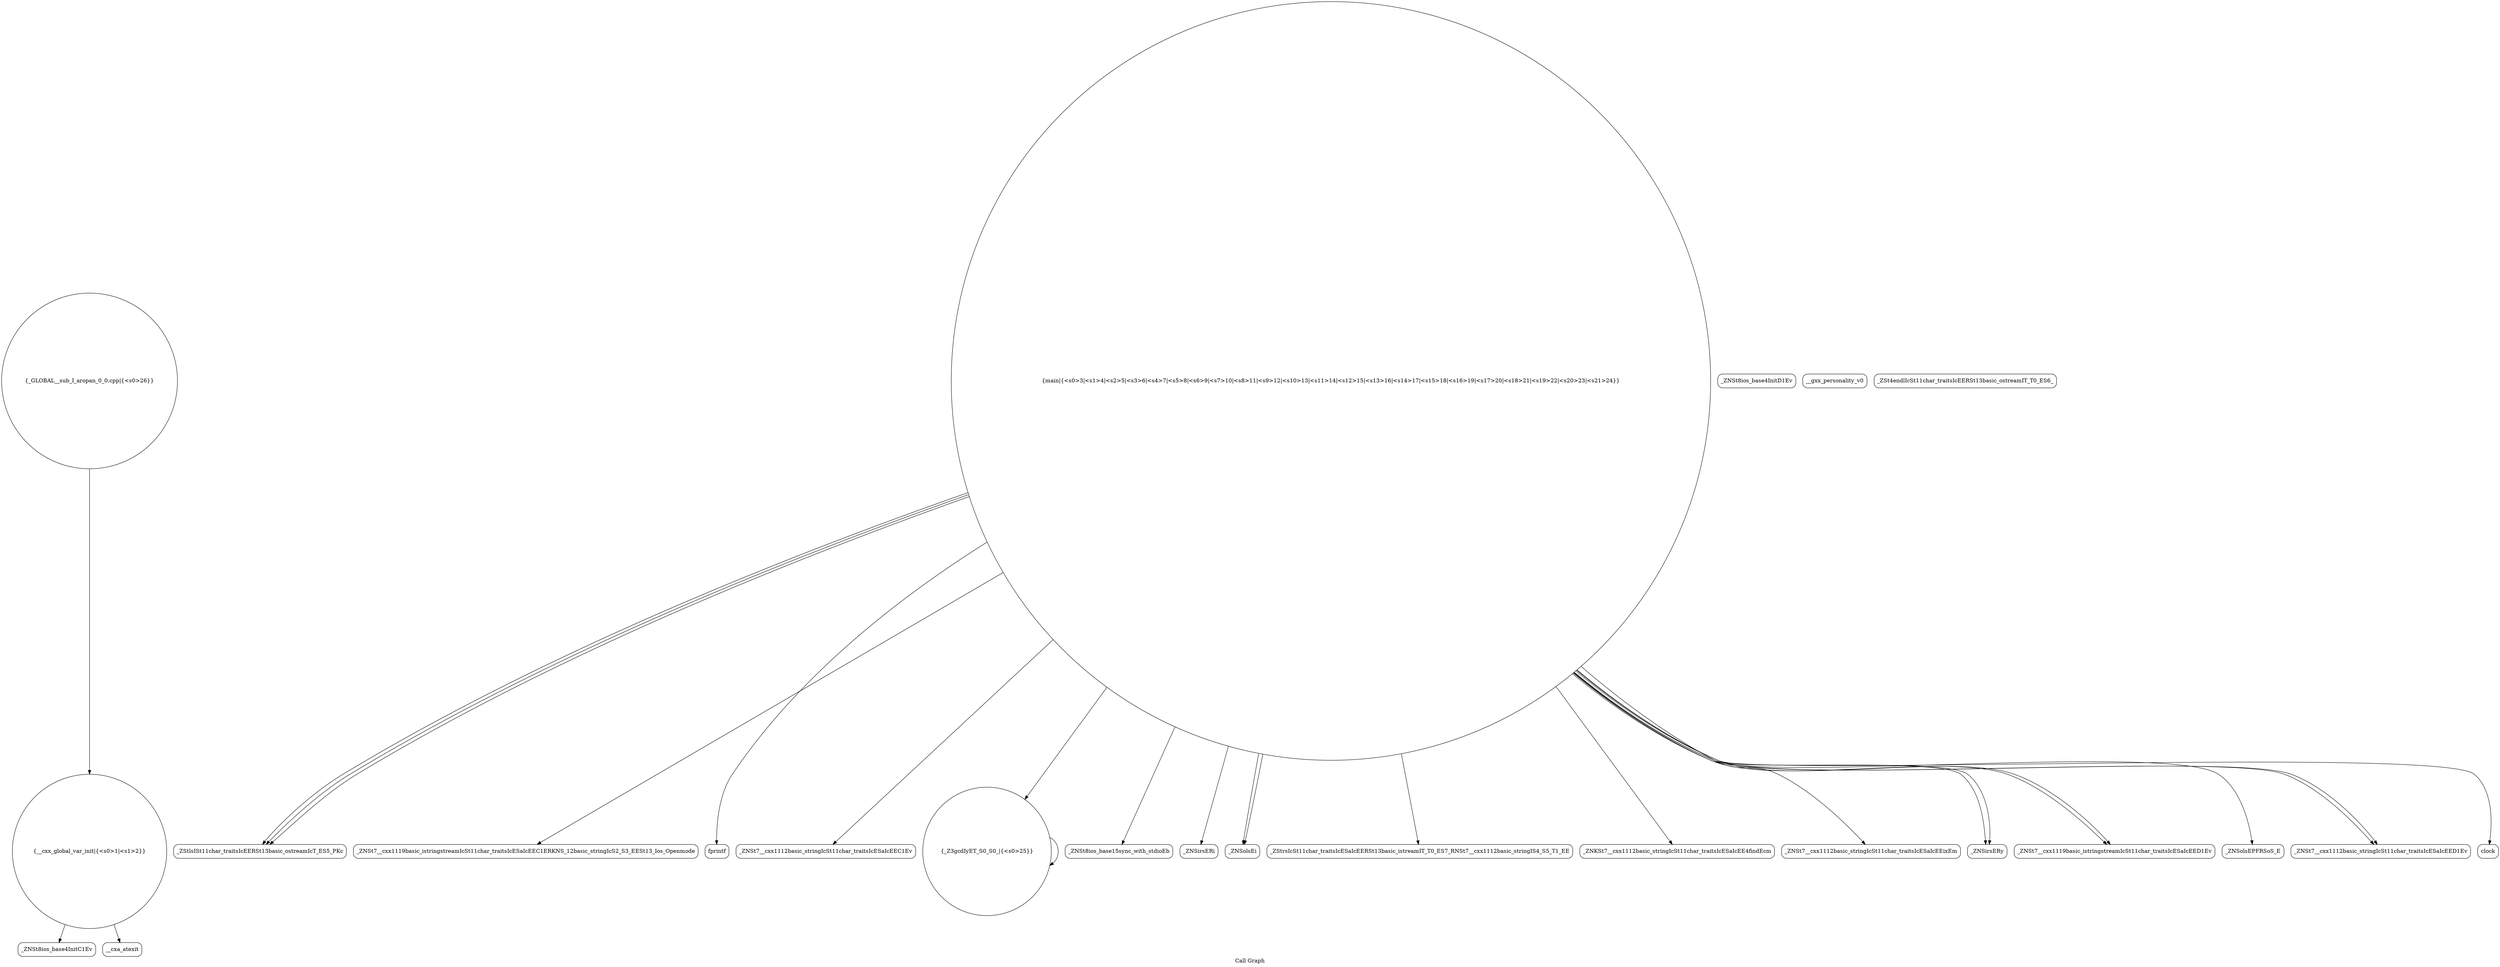 digraph "Call Graph" {
	label="Call Graph";

	Node0x557bb9ad6210 [shape=record,shape=circle,label="{__cxx_global_var_init|{<s0>1|<s1>2}}"];
	Node0x557bb9ad6210:s0 -> Node0x557bb9ad6290[color=black];
	Node0x557bb9ad6210:s1 -> Node0x557bb9b125b0[color=black];
	Node0x557bb9b127b0 [shape=record,shape=Mrecord,label="{_ZStlsISt11char_traitsIcEERSt13basic_ostreamIcT_ES5_PKc}"];
	Node0x557bb9b12b30 [shape=record,shape=Mrecord,label="{_ZNSt7__cxx1119basic_istringstreamIcSt11char_traitsIcESaIcEEC1ERKNS_12basic_stringIcS2_S3_EESt13_Ios_Openmode}"];
	Node0x557bb9b12eb0 [shape=record,shape=Mrecord,label="{fprintf}"];
	Node0x557bb9b12530 [shape=record,shape=Mrecord,label="{_ZNSt8ios_base4InitD1Ev}"];
	Node0x557bb9b128b0 [shape=record,shape=Mrecord,label="{_ZNSt7__cxx1112basic_stringIcSt11char_traitsIcESaIcEEC1Ev}"];
	Node0x557bb9b12c30 [shape=record,shape=circle,label="{_Z3gcdIyET_S0_S0_|{<s0>25}}"];
	Node0x557bb9b12c30:s0 -> Node0x557bb9b12c30[color=black];
	Node0x557bb9b12fb0 [shape=record,shape=circle,label="{_GLOBAL__sub_I_aropan_0_0.cpp|{<s0>26}}"];
	Node0x557bb9b12fb0:s0 -> Node0x557bb9ad6210[color=black];
	Node0x557bb9b12630 [shape=record,shape=circle,label="{main|{<s0>3|<s1>4|<s2>5|<s3>6|<s4>7|<s5>8|<s6>9|<s7>10|<s8>11|<s9>12|<s10>13|<s11>14|<s12>15|<s13>16|<s14>17|<s15>18|<s16>19|<s17>20|<s18>21|<s19>22|<s20>23|<s21>24}}"];
	Node0x557bb9b12630:s0 -> Node0x557bb9b126b0[color=black];
	Node0x557bb9b12630:s1 -> Node0x557bb9b12730[color=black];
	Node0x557bb9b12630:s2 -> Node0x557bb9b127b0[color=black];
	Node0x557bb9b12630:s3 -> Node0x557bb9b12830[color=black];
	Node0x557bb9b12630:s4 -> Node0x557bb9b127b0[color=black];
	Node0x557bb9b12630:s5 -> Node0x557bb9b128b0[color=black];
	Node0x557bb9b12630:s6 -> Node0x557bb9b12930[color=black];
	Node0x557bb9b12630:s7 -> Node0x557bb9b12ab0[color=black];
	Node0x557bb9b12630:s8 -> Node0x557bb9b12a30[color=black];
	Node0x557bb9b12630:s9 -> Node0x557bb9b12b30[color=black];
	Node0x557bb9b12630:s10 -> Node0x557bb9b12bb0[color=black];
	Node0x557bb9b12630:s11 -> Node0x557bb9b12bb0[color=black];
	Node0x557bb9b12630:s12 -> Node0x557bb9b12c30[color=black];
	Node0x557bb9b12630:s13 -> Node0x557bb9b127b0[color=black];
	Node0x557bb9b12630:s14 -> Node0x557bb9b12db0[color=black];
	Node0x557bb9b12630:s15 -> Node0x557bb9b12830[color=black];
	Node0x557bb9b12630:s16 -> Node0x557bb9b12cb0[color=black];
	Node0x557bb9b12630:s17 -> Node0x557bb9b12db0[color=black];
	Node0x557bb9b12630:s18 -> Node0x557bb9b12e30[color=black];
	Node0x557bb9b12630:s19 -> Node0x557bb9b12e30[color=black];
	Node0x557bb9b12630:s20 -> Node0x557bb9b12f30[color=black];
	Node0x557bb9b12630:s21 -> Node0x557bb9b12eb0[color=black];
	Node0x557bb9b129b0 [shape=record,shape=Mrecord,label="{__gxx_personality_v0}"];
	Node0x557bb9b12d30 [shape=record,shape=Mrecord,label="{_ZSt4endlIcSt11char_traitsIcEERSt13basic_ostreamIT_T0_ES6_}"];
	Node0x557bb9b12730 [shape=record,shape=Mrecord,label="{_ZNSirsERi}"];
	Node0x557bb9b12ab0 [shape=record,shape=Mrecord,label="{_ZNKSt7__cxx1112basic_stringIcSt11char_traitsIcESaIcEE4findEcm}"];
	Node0x557bb9b12e30 [shape=record,shape=Mrecord,label="{_ZNSt7__cxx1112basic_stringIcSt11char_traitsIcESaIcEED1Ev}"];
	Node0x557bb9ad6290 [shape=record,shape=Mrecord,label="{_ZNSt8ios_base4InitC1Ev}"];
	Node0x557bb9b12830 [shape=record,shape=Mrecord,label="{_ZNSolsEi}"];
	Node0x557bb9b12bb0 [shape=record,shape=Mrecord,label="{_ZNSirsERy}"];
	Node0x557bb9b12f30 [shape=record,shape=Mrecord,label="{clock}"];
	Node0x557bb9b125b0 [shape=record,shape=Mrecord,label="{__cxa_atexit}"];
	Node0x557bb9b12930 [shape=record,shape=Mrecord,label="{_ZStrsIcSt11char_traitsIcESaIcEERSt13basic_istreamIT_T0_ES7_RNSt7__cxx1112basic_stringIS4_S5_T1_EE}"];
	Node0x557bb9b12cb0 [shape=record,shape=Mrecord,label="{_ZNSolsEPFRSoS_E}"];
	Node0x557bb9b126b0 [shape=record,shape=Mrecord,label="{_ZNSt8ios_base15sync_with_stdioEb}"];
	Node0x557bb9b12a30 [shape=record,shape=Mrecord,label="{_ZNSt7__cxx1112basic_stringIcSt11char_traitsIcESaIcEEixEm}"];
	Node0x557bb9b12db0 [shape=record,shape=Mrecord,label="{_ZNSt7__cxx1119basic_istringstreamIcSt11char_traitsIcESaIcEED1Ev}"];
}

